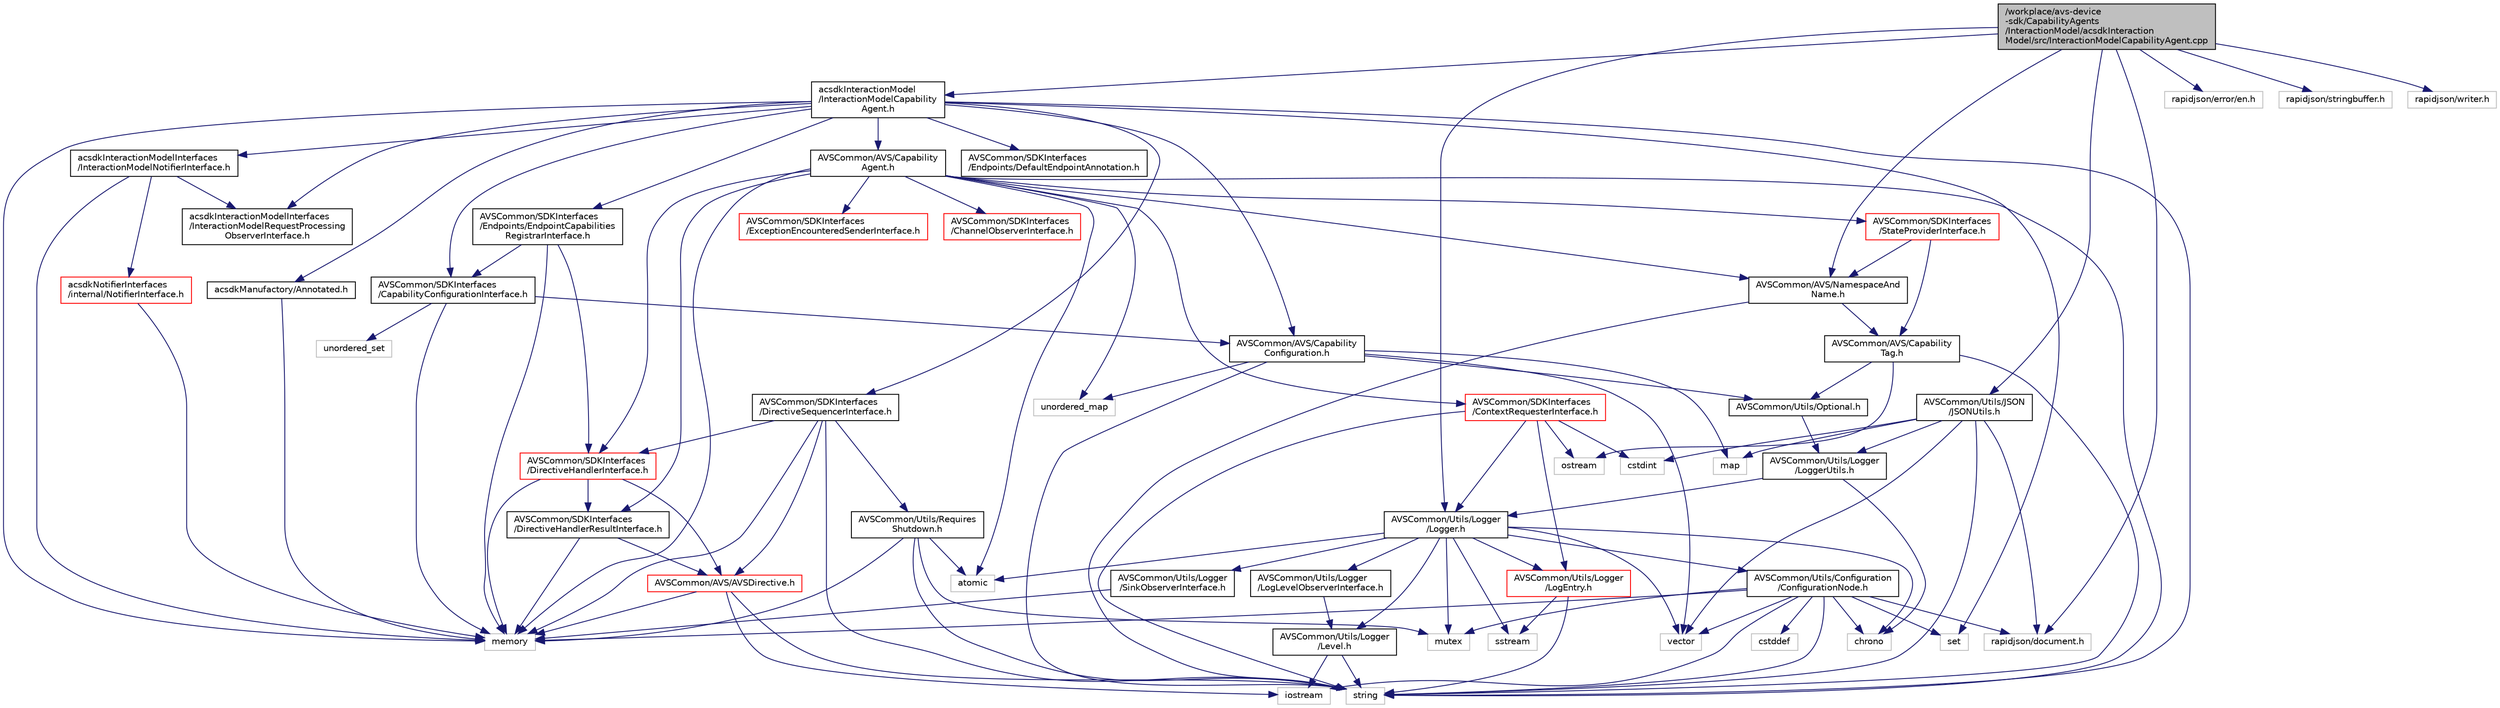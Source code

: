 digraph "/workplace/avs-device-sdk/CapabilityAgents/InteractionModel/acsdkInteractionModel/src/InteractionModelCapabilityAgent.cpp"
{
 // LATEX_PDF_SIZE
  edge [fontname="Helvetica",fontsize="10",labelfontname="Helvetica",labelfontsize="10"];
  node [fontname="Helvetica",fontsize="10",shape=record];
  Node1 [label="/workplace/avs-device\l-sdk/CapabilityAgents\l/InteractionModel/acsdkInteraction\lModel/src/InteractionModelCapabilityAgent.cpp",height=0.2,width=0.4,color="black", fillcolor="grey75", style="filled", fontcolor="black",tooltip=" "];
  Node1 -> Node2 [color="midnightblue",fontsize="10",style="solid",fontname="Helvetica"];
  Node2 [label="acsdkInteractionModel\l/InteractionModelCapability\lAgent.h",height=0.2,width=0.4,color="black", fillcolor="white", style="filled",URL="$_interaction_model_capability_agent_8h.html",tooltip=" "];
  Node2 -> Node3 [color="midnightblue",fontsize="10",style="solid",fontname="Helvetica"];
  Node3 [label="memory",height=0.2,width=0.4,color="grey75", fillcolor="white", style="filled",tooltip=" "];
  Node2 -> Node4 [color="midnightblue",fontsize="10",style="solid",fontname="Helvetica"];
  Node4 [label="set",height=0.2,width=0.4,color="grey75", fillcolor="white", style="filled",tooltip=" "];
  Node2 -> Node5 [color="midnightblue",fontsize="10",style="solid",fontname="Helvetica"];
  Node5 [label="string",height=0.2,width=0.4,color="grey75", fillcolor="white", style="filled",tooltip=" "];
  Node2 -> Node6 [color="midnightblue",fontsize="10",style="solid",fontname="Helvetica"];
  Node6 [label="acsdkInteractionModelInterfaces\l/InteractionModelNotifierInterface.h",height=0.2,width=0.4,color="black", fillcolor="white", style="filled",URL="$_interaction_model_notifier_interface_8h.html",tooltip=" "];
  Node6 -> Node3 [color="midnightblue",fontsize="10",style="solid",fontname="Helvetica"];
  Node6 -> Node7 [color="midnightblue",fontsize="10",style="solid",fontname="Helvetica"];
  Node7 [label="acsdkNotifierInterfaces\l/internal/NotifierInterface.h",height=0.2,width=0.4,color="red", fillcolor="white", style="filled",URL="$_notifier_interface_8h.html",tooltip=" "];
  Node7 -> Node3 [color="midnightblue",fontsize="10",style="solid",fontname="Helvetica"];
  Node6 -> Node9 [color="midnightblue",fontsize="10",style="solid",fontname="Helvetica"];
  Node9 [label="acsdkInteractionModelInterfaces\l/InteractionModelRequestProcessing\lObserverInterface.h",height=0.2,width=0.4,color="black", fillcolor="white", style="filled",URL="$_interaction_model_request_processing_observer_interface_8h.html",tooltip=" "];
  Node2 -> Node9 [color="midnightblue",fontsize="10",style="solid",fontname="Helvetica"];
  Node2 -> Node10 [color="midnightblue",fontsize="10",style="solid",fontname="Helvetica"];
  Node10 [label="acsdkManufactory/Annotated.h",height=0.2,width=0.4,color="black", fillcolor="white", style="filled",URL="$_annotated_8h.html",tooltip=" "];
  Node10 -> Node3 [color="midnightblue",fontsize="10",style="solid",fontname="Helvetica"];
  Node2 -> Node11 [color="midnightblue",fontsize="10",style="solid",fontname="Helvetica"];
  Node11 [label="AVSCommon/AVS/Capability\lAgent.h",height=0.2,width=0.4,color="black", fillcolor="white", style="filled",URL="$_capability_agent_8h.html",tooltip=" "];
  Node11 -> Node12 [color="midnightblue",fontsize="10",style="solid",fontname="Helvetica"];
  Node12 [label="atomic",height=0.2,width=0.4,color="grey75", fillcolor="white", style="filled",tooltip=" "];
  Node11 -> Node13 [color="midnightblue",fontsize="10",style="solid",fontname="Helvetica"];
  Node13 [label="unordered_map",height=0.2,width=0.4,color="grey75", fillcolor="white", style="filled",tooltip=" "];
  Node11 -> Node5 [color="midnightblue",fontsize="10",style="solid",fontname="Helvetica"];
  Node11 -> Node3 [color="midnightblue",fontsize="10",style="solid",fontname="Helvetica"];
  Node11 -> Node14 [color="midnightblue",fontsize="10",style="solid",fontname="Helvetica"];
  Node14 [label="AVSCommon/AVS/NamespaceAnd\lName.h",height=0.2,width=0.4,color="black", fillcolor="white", style="filled",URL="$_namespace_and_name_8h.html",tooltip=" "];
  Node14 -> Node5 [color="midnightblue",fontsize="10",style="solid",fontname="Helvetica"];
  Node14 -> Node15 [color="midnightblue",fontsize="10",style="solid",fontname="Helvetica"];
  Node15 [label="AVSCommon/AVS/Capability\lTag.h",height=0.2,width=0.4,color="black", fillcolor="white", style="filled",URL="$_capability_tag_8h.html",tooltip=" "];
  Node15 -> Node16 [color="midnightblue",fontsize="10",style="solid",fontname="Helvetica"];
  Node16 [label="ostream",height=0.2,width=0.4,color="grey75", fillcolor="white", style="filled",tooltip=" "];
  Node15 -> Node5 [color="midnightblue",fontsize="10",style="solid",fontname="Helvetica"];
  Node15 -> Node17 [color="midnightblue",fontsize="10",style="solid",fontname="Helvetica"];
  Node17 [label="AVSCommon/Utils/Optional.h",height=0.2,width=0.4,color="black", fillcolor="white", style="filled",URL="$_optional_8h.html",tooltip=" "];
  Node17 -> Node18 [color="midnightblue",fontsize="10",style="solid",fontname="Helvetica"];
  Node18 [label="AVSCommon/Utils/Logger\l/LoggerUtils.h",height=0.2,width=0.4,color="black", fillcolor="white", style="filled",URL="$_logger_utils_8h.html",tooltip=" "];
  Node18 -> Node19 [color="midnightblue",fontsize="10",style="solid",fontname="Helvetica"];
  Node19 [label="chrono",height=0.2,width=0.4,color="grey75", fillcolor="white", style="filled",tooltip=" "];
  Node18 -> Node20 [color="midnightblue",fontsize="10",style="solid",fontname="Helvetica"];
  Node20 [label="AVSCommon/Utils/Logger\l/Logger.h",height=0.2,width=0.4,color="black", fillcolor="white", style="filled",URL="$_logger_8h.html",tooltip=" "];
  Node20 -> Node12 [color="midnightblue",fontsize="10",style="solid",fontname="Helvetica"];
  Node20 -> Node19 [color="midnightblue",fontsize="10",style="solid",fontname="Helvetica"];
  Node20 -> Node21 [color="midnightblue",fontsize="10",style="solid",fontname="Helvetica"];
  Node21 [label="mutex",height=0.2,width=0.4,color="grey75", fillcolor="white", style="filled",tooltip=" "];
  Node20 -> Node22 [color="midnightblue",fontsize="10",style="solid",fontname="Helvetica"];
  Node22 [label="sstream",height=0.2,width=0.4,color="grey75", fillcolor="white", style="filled",tooltip=" "];
  Node20 -> Node23 [color="midnightblue",fontsize="10",style="solid",fontname="Helvetica"];
  Node23 [label="vector",height=0.2,width=0.4,color="grey75", fillcolor="white", style="filled",tooltip=" "];
  Node20 -> Node24 [color="midnightblue",fontsize="10",style="solid",fontname="Helvetica"];
  Node24 [label="AVSCommon/Utils/Configuration\l/ConfigurationNode.h",height=0.2,width=0.4,color="black", fillcolor="white", style="filled",URL="$_configuration_node_8h.html",tooltip=" "];
  Node24 -> Node19 [color="midnightblue",fontsize="10",style="solid",fontname="Helvetica"];
  Node24 -> Node25 [color="midnightblue",fontsize="10",style="solid",fontname="Helvetica"];
  Node25 [label="cstddef",height=0.2,width=0.4,color="grey75", fillcolor="white", style="filled",tooltip=" "];
  Node24 -> Node26 [color="midnightblue",fontsize="10",style="solid",fontname="Helvetica"];
  Node26 [label="iostream",height=0.2,width=0.4,color="grey75", fillcolor="white", style="filled",tooltip=" "];
  Node24 -> Node3 [color="midnightblue",fontsize="10",style="solid",fontname="Helvetica"];
  Node24 -> Node21 [color="midnightblue",fontsize="10",style="solid",fontname="Helvetica"];
  Node24 -> Node4 [color="midnightblue",fontsize="10",style="solid",fontname="Helvetica"];
  Node24 -> Node5 [color="midnightblue",fontsize="10",style="solid",fontname="Helvetica"];
  Node24 -> Node23 [color="midnightblue",fontsize="10",style="solid",fontname="Helvetica"];
  Node24 -> Node27 [color="midnightblue",fontsize="10",style="solid",fontname="Helvetica"];
  Node27 [label="rapidjson/document.h",height=0.2,width=0.4,color="grey75", fillcolor="white", style="filled",tooltip=" "];
  Node20 -> Node28 [color="midnightblue",fontsize="10",style="solid",fontname="Helvetica"];
  Node28 [label="AVSCommon/Utils/Logger\l/Level.h",height=0.2,width=0.4,color="black", fillcolor="white", style="filled",URL="$_level_8h.html",tooltip=" "];
  Node28 -> Node26 [color="midnightblue",fontsize="10",style="solid",fontname="Helvetica"];
  Node28 -> Node5 [color="midnightblue",fontsize="10",style="solid",fontname="Helvetica"];
  Node20 -> Node29 [color="midnightblue",fontsize="10",style="solid",fontname="Helvetica"];
  Node29 [label="AVSCommon/Utils/Logger\l/LogEntry.h",height=0.2,width=0.4,color="red", fillcolor="white", style="filled",URL="$_log_entry_8h.html",tooltip=" "];
  Node29 -> Node22 [color="midnightblue",fontsize="10",style="solid",fontname="Helvetica"];
  Node29 -> Node5 [color="midnightblue",fontsize="10",style="solid",fontname="Helvetica"];
  Node20 -> Node34 [color="midnightblue",fontsize="10",style="solid",fontname="Helvetica"];
  Node34 [label="AVSCommon/Utils/Logger\l/LogLevelObserverInterface.h",height=0.2,width=0.4,color="black", fillcolor="white", style="filled",URL="$_log_level_observer_interface_8h.html",tooltip=" "];
  Node34 -> Node28 [color="midnightblue",fontsize="10",style="solid",fontname="Helvetica"];
  Node20 -> Node35 [color="midnightblue",fontsize="10",style="solid",fontname="Helvetica"];
  Node35 [label="AVSCommon/Utils/Logger\l/SinkObserverInterface.h",height=0.2,width=0.4,color="black", fillcolor="white", style="filled",URL="$_sink_observer_interface_8h.html",tooltip=" "];
  Node35 -> Node3 [color="midnightblue",fontsize="10",style="solid",fontname="Helvetica"];
  Node11 -> Node36 [color="midnightblue",fontsize="10",style="solid",fontname="Helvetica"];
  Node36 [label="AVSCommon/SDKInterfaces\l/ExceptionEncounteredSenderInterface.h",height=0.2,width=0.4,color="red", fillcolor="white", style="filled",URL="$_exception_encountered_sender_interface_8h.html",tooltip=" "];
  Node11 -> Node38 [color="midnightblue",fontsize="10",style="solid",fontname="Helvetica"];
  Node38 [label="AVSCommon/SDKInterfaces\l/ChannelObserverInterface.h",height=0.2,width=0.4,color="red", fillcolor="white", style="filled",URL="$_channel_observer_interface_8h.html",tooltip=" "];
  Node11 -> Node41 [color="midnightblue",fontsize="10",style="solid",fontname="Helvetica"];
  Node41 [label="AVSCommon/SDKInterfaces\l/ContextRequesterInterface.h",height=0.2,width=0.4,color="red", fillcolor="white", style="filled",URL="$_context_requester_interface_8h.html",tooltip=" "];
  Node41 -> Node42 [color="midnightblue",fontsize="10",style="solid",fontname="Helvetica"];
  Node42 [label="cstdint",height=0.2,width=0.4,color="grey75", fillcolor="white", style="filled",tooltip=" "];
  Node41 -> Node5 [color="midnightblue",fontsize="10",style="solid",fontname="Helvetica"];
  Node41 -> Node16 [color="midnightblue",fontsize="10",style="solid",fontname="Helvetica"];
  Node41 -> Node20 [color="midnightblue",fontsize="10",style="solid",fontname="Helvetica"];
  Node41 -> Node29 [color="midnightblue",fontsize="10",style="solid",fontname="Helvetica"];
  Node11 -> Node53 [color="midnightblue",fontsize="10",style="solid",fontname="Helvetica"];
  Node53 [label="AVSCommon/SDKInterfaces\l/StateProviderInterface.h",height=0.2,width=0.4,color="red", fillcolor="white", style="filled",URL="$_state_provider_interface_8h.html",tooltip=" "];
  Node53 -> Node15 [color="midnightblue",fontsize="10",style="solid",fontname="Helvetica"];
  Node53 -> Node14 [color="midnightblue",fontsize="10",style="solid",fontname="Helvetica"];
  Node11 -> Node54 [color="midnightblue",fontsize="10",style="solid",fontname="Helvetica"];
  Node54 [label="AVSCommon/SDKInterfaces\l/DirectiveHandlerInterface.h",height=0.2,width=0.4,color="red", fillcolor="white", style="filled",URL="$_directive_handler_interface_8h.html",tooltip=" "];
  Node54 -> Node3 [color="midnightblue",fontsize="10",style="solid",fontname="Helvetica"];
  Node54 -> Node55 [color="midnightblue",fontsize="10",style="solid",fontname="Helvetica"];
  Node55 [label="AVSCommon/AVS/AVSDirective.h",height=0.2,width=0.4,color="red", fillcolor="white", style="filled",URL="$_a_v_s_directive_8h.html",tooltip=" "];
  Node55 -> Node26 [color="midnightblue",fontsize="10",style="solid",fontname="Helvetica"];
  Node55 -> Node3 [color="midnightblue",fontsize="10",style="solid",fontname="Helvetica"];
  Node55 -> Node5 [color="midnightblue",fontsize="10",style="solid",fontname="Helvetica"];
  Node54 -> Node75 [color="midnightblue",fontsize="10",style="solid",fontname="Helvetica"];
  Node75 [label="AVSCommon/SDKInterfaces\l/DirectiveHandlerResultInterface.h",height=0.2,width=0.4,color="black", fillcolor="white", style="filled",URL="$_directive_handler_result_interface_8h.html",tooltip=" "];
  Node75 -> Node3 [color="midnightblue",fontsize="10",style="solid",fontname="Helvetica"];
  Node75 -> Node55 [color="midnightblue",fontsize="10",style="solid",fontname="Helvetica"];
  Node11 -> Node75 [color="midnightblue",fontsize="10",style="solid",fontname="Helvetica"];
  Node2 -> Node76 [color="midnightblue",fontsize="10",style="solid",fontname="Helvetica"];
  Node76 [label="AVSCommon/AVS/Capability\lConfiguration.h",height=0.2,width=0.4,color="black", fillcolor="white", style="filled",URL="$_capability_configuration_8h.html",tooltip=" "];
  Node76 -> Node44 [color="midnightblue",fontsize="10",style="solid",fontname="Helvetica"];
  Node44 [label="map",height=0.2,width=0.4,color="grey75", fillcolor="white", style="filled",tooltip=" "];
  Node76 -> Node5 [color="midnightblue",fontsize="10",style="solid",fontname="Helvetica"];
  Node76 -> Node13 [color="midnightblue",fontsize="10",style="solid",fontname="Helvetica"];
  Node76 -> Node23 [color="midnightblue",fontsize="10",style="solid",fontname="Helvetica"];
  Node76 -> Node17 [color="midnightblue",fontsize="10",style="solid",fontname="Helvetica"];
  Node2 -> Node77 [color="midnightblue",fontsize="10",style="solid",fontname="Helvetica"];
  Node77 [label="AVSCommon/SDKInterfaces\l/CapabilityConfigurationInterface.h",height=0.2,width=0.4,color="black", fillcolor="white", style="filled",URL="$_capability_configuration_interface_8h.html",tooltip=" "];
  Node77 -> Node3 [color="midnightblue",fontsize="10",style="solid",fontname="Helvetica"];
  Node77 -> Node78 [color="midnightblue",fontsize="10",style="solid",fontname="Helvetica"];
  Node78 [label="unordered_set",height=0.2,width=0.4,color="grey75", fillcolor="white", style="filled",tooltip=" "];
  Node77 -> Node76 [color="midnightblue",fontsize="10",style="solid",fontname="Helvetica"];
  Node2 -> Node79 [color="midnightblue",fontsize="10",style="solid",fontname="Helvetica"];
  Node79 [label="AVSCommon/SDKInterfaces\l/DirectiveSequencerInterface.h",height=0.2,width=0.4,color="black", fillcolor="white", style="filled",URL="$_directive_sequencer_interface_8h.html",tooltip=" "];
  Node79 -> Node3 [color="midnightblue",fontsize="10",style="solid",fontname="Helvetica"];
  Node79 -> Node5 [color="midnightblue",fontsize="10",style="solid",fontname="Helvetica"];
  Node79 -> Node55 [color="midnightblue",fontsize="10",style="solid",fontname="Helvetica"];
  Node79 -> Node54 [color="midnightblue",fontsize="10",style="solid",fontname="Helvetica"];
  Node79 -> Node80 [color="midnightblue",fontsize="10",style="solid",fontname="Helvetica"];
  Node80 [label="AVSCommon/Utils/Requires\lShutdown.h",height=0.2,width=0.4,color="black", fillcolor="white", style="filled",URL="$_requires_shutdown_8h.html",tooltip=" "];
  Node80 -> Node12 [color="midnightblue",fontsize="10",style="solid",fontname="Helvetica"];
  Node80 -> Node3 [color="midnightblue",fontsize="10",style="solid",fontname="Helvetica"];
  Node80 -> Node21 [color="midnightblue",fontsize="10",style="solid",fontname="Helvetica"];
  Node80 -> Node5 [color="midnightblue",fontsize="10",style="solid",fontname="Helvetica"];
  Node2 -> Node81 [color="midnightblue",fontsize="10",style="solid",fontname="Helvetica"];
  Node81 [label="AVSCommon/SDKInterfaces\l/Endpoints/DefaultEndpointAnnotation.h",height=0.2,width=0.4,color="black", fillcolor="white", style="filled",URL="$_default_endpoint_annotation_8h.html",tooltip=" "];
  Node2 -> Node82 [color="midnightblue",fontsize="10",style="solid",fontname="Helvetica"];
  Node82 [label="AVSCommon/SDKInterfaces\l/Endpoints/EndpointCapabilities\lRegistrarInterface.h",height=0.2,width=0.4,color="black", fillcolor="white", style="filled",URL="$_endpoint_capabilities_registrar_interface_8h.html",tooltip=" "];
  Node82 -> Node3 [color="midnightblue",fontsize="10",style="solid",fontname="Helvetica"];
  Node82 -> Node77 [color="midnightblue",fontsize="10",style="solid",fontname="Helvetica"];
  Node82 -> Node54 [color="midnightblue",fontsize="10",style="solid",fontname="Helvetica"];
  Node1 -> Node14 [color="midnightblue",fontsize="10",style="solid",fontname="Helvetica"];
  Node1 -> Node83 [color="midnightblue",fontsize="10",style="solid",fontname="Helvetica"];
  Node83 [label="AVSCommon/Utils/JSON\l/JSONUtils.h",height=0.2,width=0.4,color="black", fillcolor="white", style="filled",URL="$_j_s_o_n_utils_8h.html",tooltip=" "];
  Node83 -> Node42 [color="midnightblue",fontsize="10",style="solid",fontname="Helvetica"];
  Node83 -> Node44 [color="midnightblue",fontsize="10",style="solid",fontname="Helvetica"];
  Node83 -> Node5 [color="midnightblue",fontsize="10",style="solid",fontname="Helvetica"];
  Node83 -> Node23 [color="midnightblue",fontsize="10",style="solid",fontname="Helvetica"];
  Node83 -> Node27 [color="midnightblue",fontsize="10",style="solid",fontname="Helvetica"];
  Node83 -> Node18 [color="midnightblue",fontsize="10",style="solid",fontname="Helvetica"];
  Node1 -> Node20 [color="midnightblue",fontsize="10",style="solid",fontname="Helvetica"];
  Node1 -> Node27 [color="midnightblue",fontsize="10",style="solid",fontname="Helvetica"];
  Node1 -> Node84 [color="midnightblue",fontsize="10",style="solid",fontname="Helvetica"];
  Node84 [label="rapidjson/error/en.h",height=0.2,width=0.4,color="grey75", fillcolor="white", style="filled",tooltip=" "];
  Node1 -> Node85 [color="midnightblue",fontsize="10",style="solid",fontname="Helvetica"];
  Node85 [label="rapidjson/stringbuffer.h",height=0.2,width=0.4,color="grey75", fillcolor="white", style="filled",tooltip=" "];
  Node1 -> Node86 [color="midnightblue",fontsize="10",style="solid",fontname="Helvetica"];
  Node86 [label="rapidjson/writer.h",height=0.2,width=0.4,color="grey75", fillcolor="white", style="filled",tooltip=" "];
}
